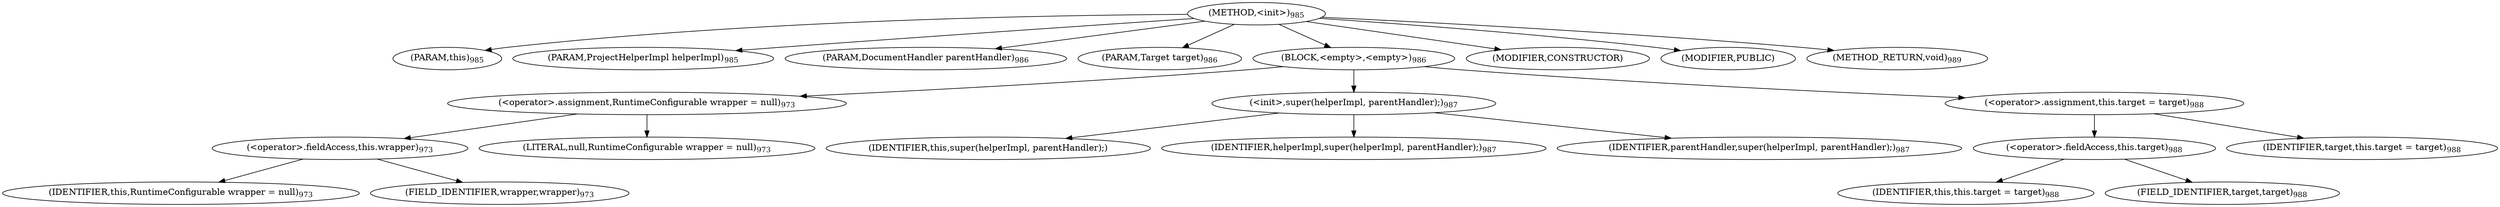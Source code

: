 digraph "&lt;init&gt;" {  
"1949" [label = <(METHOD,&lt;init&gt;)<SUB>985</SUB>> ]
"98" [label = <(PARAM,this)<SUB>985</SUB>> ]
"1950" [label = <(PARAM,ProjectHelperImpl helperImpl)<SUB>985</SUB>> ]
"1951" [label = <(PARAM,DocumentHandler parentHandler)<SUB>986</SUB>> ]
"1952" [label = <(PARAM,Target target)<SUB>986</SUB>> ]
"1953" [label = <(BLOCK,&lt;empty&gt;,&lt;empty&gt;)<SUB>986</SUB>> ]
"1954" [label = <(&lt;operator&gt;.assignment,RuntimeConfigurable wrapper = null)<SUB>973</SUB>> ]
"1955" [label = <(&lt;operator&gt;.fieldAccess,this.wrapper)<SUB>973</SUB>> ]
"1956" [label = <(IDENTIFIER,this,RuntimeConfigurable wrapper = null)<SUB>973</SUB>> ]
"1957" [label = <(FIELD_IDENTIFIER,wrapper,wrapper)<SUB>973</SUB>> ]
"1958" [label = <(LITERAL,null,RuntimeConfigurable wrapper = null)<SUB>973</SUB>> ]
"1959" [label = <(&lt;init&gt;,super(helperImpl, parentHandler);)<SUB>987</SUB>> ]
"97" [label = <(IDENTIFIER,this,super(helperImpl, parentHandler);)> ]
"1960" [label = <(IDENTIFIER,helperImpl,super(helperImpl, parentHandler);)<SUB>987</SUB>> ]
"1961" [label = <(IDENTIFIER,parentHandler,super(helperImpl, parentHandler);)<SUB>987</SUB>> ]
"1962" [label = <(&lt;operator&gt;.assignment,this.target = target)<SUB>988</SUB>> ]
"1963" [label = <(&lt;operator&gt;.fieldAccess,this.target)<SUB>988</SUB>> ]
"99" [label = <(IDENTIFIER,this,this.target = target)<SUB>988</SUB>> ]
"1964" [label = <(FIELD_IDENTIFIER,target,target)<SUB>988</SUB>> ]
"1965" [label = <(IDENTIFIER,target,this.target = target)<SUB>988</SUB>> ]
"1966" [label = <(MODIFIER,CONSTRUCTOR)> ]
"1967" [label = <(MODIFIER,PUBLIC)> ]
"1968" [label = <(METHOD_RETURN,void)<SUB>989</SUB>> ]
  "1949" -> "98" 
  "1949" -> "1950" 
  "1949" -> "1951" 
  "1949" -> "1952" 
  "1949" -> "1953" 
  "1949" -> "1966" 
  "1949" -> "1967" 
  "1949" -> "1968" 
  "1953" -> "1954" 
  "1953" -> "1959" 
  "1953" -> "1962" 
  "1954" -> "1955" 
  "1954" -> "1958" 
  "1955" -> "1956" 
  "1955" -> "1957" 
  "1959" -> "97" 
  "1959" -> "1960" 
  "1959" -> "1961" 
  "1962" -> "1963" 
  "1962" -> "1965" 
  "1963" -> "99" 
  "1963" -> "1964" 
}
